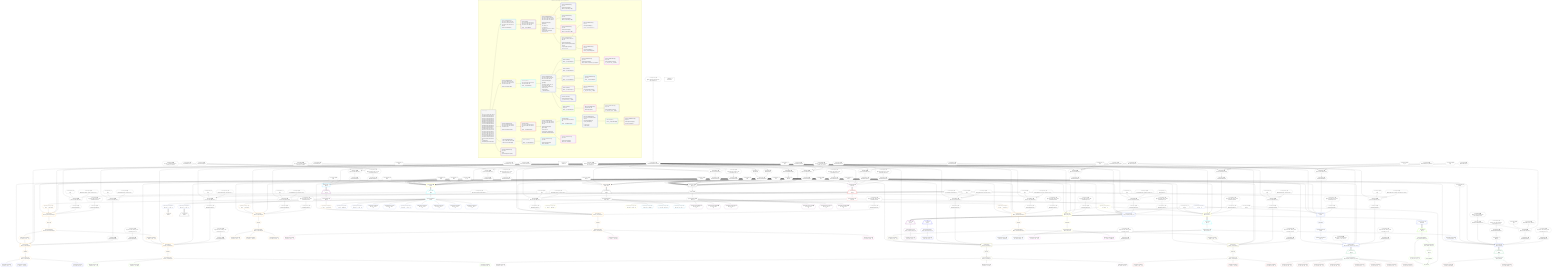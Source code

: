 %%{init: {'themeVariables': { 'fontSize': '12px'}}}%%
graph TD
    classDef path fill:#eee,stroke:#000,color:#000
    classDef plan fill:#fff,stroke-width:1px,color:#000
    classDef itemplan fill:#fff,stroke-width:2px,color:#000
    classDef unbatchedplan fill:#dff,stroke-width:1px,color:#000
    classDef sideeffectplan fill:#fcc,stroke-width:2px,color:#000
    classDef bucket fill:#f6f6f6,color:#000,stroke-width:2px,text-align:left


    %% plan dependencies
    PgSelect251[["PgSelect[251∈0] ➊<br />ᐸpersonᐳ"]]:::plan
    Object12{{"Object[12∈0] ➊<br />ᐸ{pgSettings,withPgClient}ᐳ"}}:::plan
    Constant580{{"Constant[580∈0] ➊<br />ᐸ1ᐳ"}}:::plan
    Constant581{{"Constant[581∈0] ➊<br />ᐸ7ᐳ"}}:::plan
    Constant579{{"Constant[579∈0] ➊<br />ᐸ8ᐳ"}}:::plan
    Constant113{{"Constant[113∈0] ➊<br />ᐸnullᐳ"}}:::plan
    Lambda283{{"Lambda[283∈0] ➊<br />ᐸcalculateShouldReverseOrderᐳ"}}:::plan
    Access287{{"Access[287∈0] ➊<br />ᐸ286.0ᐳ"}}:::plan
    Lambda562{{"Lambda[562∈0] ➊<br />ᐸcalculateOrderBySQLᐳ"}}:::plan
    Lambda567{{"Lambda[567∈0] ➊<br />ᐸcalculateOrderBySQLᐳ"}}:::plan
    Object12 & Constant580 & Constant580 & Constant581 & Constant580 & Constant579 & Constant581 & Constant580 & Constant581 & Constant580 & Constant581 & Constant580 & Constant113 & Constant581 & Constant580 & Constant581 & Lambda283 & Access287 & Lambda562 & Lambda567 --> PgSelect251
    Object291{{"Object[291∈0] ➊<br />ᐸ{reverse,orders,alias,codec}ᐳ"}}:::plan
    Constant288{{"Constant[288∈0] ➊<br />ᐸ[]ᐳ"}}:::plan
    Constant289{{"Constant[289∈0] ➊<br />ᐸsql.identifier(”frmcdc_compound_type”)ᐳ"}}:::plan
    Constant290{{"Constant[290∈0] ➊<br />ᐸRecordCodec(compoundType)ᐳ"}}:::plan
    Lambda283 & Constant288 & Constant289 & Constant290 --> Object291
    Object306{{"Object[306∈0] ➊<br />ᐸ{reverse,orders,alias,codec}ᐳ"}}:::plan
    Constant303{{"Constant[303∈0] ➊<br />ᐸ[]ᐳ"}}:::plan
    Constant304{{"Constant[304∈0] ➊<br />ᐸsql.identifier(”frmcdc_compound_type”)ᐳ"}}:::plan
    Lambda283 & Constant303 & Constant304 & Constant290 --> Object306
    Object321{{"Object[321∈0] ➊<br />ᐸ{reverse,orders,alias,codec}ᐳ"}}:::plan
    Constant318{{"Constant[318∈0] ➊<br />ᐸ[]ᐳ"}}:::plan
    Constant319{{"Constant[319∈0] ➊<br />ᐸsql.identifier(”frmcdc_compound_type”)ᐳ"}}:::plan
    Lambda283 & Constant318 & Constant319 & Constant290 --> Object321
    Object336{{"Object[336∈0] ➊<br />ᐸ{reverse,orders,alias,codec}ᐳ"}}:::plan
    Constant333{{"Constant[333∈0] ➊<br />ᐸ[]ᐳ"}}:::plan
    Constant334{{"Constant[334∈0] ➊<br />ᐸsql.identifier(”frmcdc_nested_compound_type”)ᐳ"}}:::plan
    Constant335{{"Constant[335∈0] ➊<br />ᐸRecordCodec(nestedCompoundType)ᐳ"}}:::plan
    Lambda283 & Constant333 & Constant334 & Constant335 --> Object336
    Object351{{"Object[351∈0] ➊<br />ᐸ{reverse,orders,alias,codec}ᐳ"}}:::plan
    Constant348{{"Constant[348∈0] ➊<br />ᐸ[]ᐳ"}}:::plan
    Constant349{{"Constant[349∈0] ➊<br />ᐸsql.identifier(”frmcdc_compound_type”)ᐳ"}}:::plan
    Lambda283 & Constant348 & Constant349 & Constant290 --> Object351
    Object366{{"Object[366∈0] ➊<br />ᐸ{reverse,orders,alias,codec}ᐳ"}}:::plan
    Constant363{{"Constant[363∈0] ➊<br />ᐸ[]ᐳ"}}:::plan
    Constant364{{"Constant[364∈0] ➊<br />ᐸsql.identifier(”frmcdc_compound_type”)ᐳ"}}:::plan
    Lambda283 & Constant363 & Constant364 & Constant290 --> Object366
    Object381{{"Object[381∈0] ➊<br />ᐸ{reverse,orders,alias,codec}ᐳ"}}:::plan
    Constant378{{"Constant[378∈0] ➊<br />ᐸ[]ᐳ"}}:::plan
    Constant379{{"Constant[379∈0] ➊<br />ᐸsql.identifier(”frmcdc_compound_type”)ᐳ"}}:::plan
    Lambda283 & Constant378 & Constant379 & Constant290 --> Object381
    Object396{{"Object[396∈0] ➊<br />ᐸ{reverse,orders,alias,codec}ᐳ"}}:::plan
    Constant393{{"Constant[393∈0] ➊<br />ᐸ[]ᐳ"}}:::plan
    Constant394{{"Constant[394∈0] ➊<br />ᐸsql.identifier(”frmcdc_nested_compound_type”)ᐳ"}}:::plan
    Lambda283 & Constant393 & Constant394 & Constant335 --> Object396
    Object411{{"Object[411∈0] ➊<br />ᐸ{reverse,orders,alias,codec}ᐳ"}}:::plan
    Constant408{{"Constant[408∈0] ➊<br />ᐸ[ { codec: Codec(int4), fragment: { n: [Array], f: 0, c: 266ᐳ"}}:::plan
    Constant409{{"Constant[409∈0] ➊<br />ᐸsql.identifier(”types”)ᐳ"}}:::plan
    Constant410{{"Constant[410∈0] ➊<br />ᐸRecordCodec(types)ᐳ"}}:::plan
    Lambda283 & Constant408 & Constant409 & Constant410 --> Object411
    Object426{{"Object[426∈0] ➊<br />ᐸ{reverse,orders,alias,codec}ᐳ"}}:::plan
    Constant423{{"Constant[423∈0] ➊<br />ᐸ[]ᐳ"}}:::plan
    Constant424{{"Constant[424∈0] ➊<br />ᐸsql.identifier(”post_computed_compound_type_array”)ᐳ"}}:::plan
    Lambda283 & Constant423 & Constant424 & Constant290 --> Object426
    Object441{{"Object[441∈0] ➊<br />ᐸ{reverse,orders,alias,codec}ᐳ"}}:::plan
    Constant438{{"Constant[438∈0] ➊<br />ᐸ[]ᐳ"}}:::plan
    Constant439{{"Constant[439∈0] ➊<br />ᐸsql.identifier(”post”)ᐳ"}}:::plan
    Constant440{{"Constant[440∈0] ➊<br />ᐸRecordCodec(post)ᐳ"}}:::plan
    Lambda283 & Constant438 & Constant439 & Constant440 --> Object441
    Object456{{"Object[456∈0] ➊<br />ᐸ{reverse,orders,alias,codec}ᐳ"}}:::plan
    Constant453{{"Constant[453∈0] ➊<br />ᐸ[]ᐳ"}}:::plan
    Constant454{{"Constant[454∈0] ➊<br />ᐸsql.identifier(”post_computed_interval_set”)ᐳ"}}:::plan
    Constant455{{"Constant[455∈0] ➊<br />ᐸCodec(interval)ᐳ"}}:::plan
    Lambda283 & Constant453 & Constant454 & Constant455 --> Object456
    Object471{{"Object[471∈0] ➊<br />ᐸ{reverse,orders,alias,codec}ᐳ"}}:::plan
    Constant468{{"Constant[468∈0] ➊<br />ᐸ[ { codec: Codec(int4), fragment: { n: [Array], f: 0, c: 266ᐳ"}}:::plan
    Constant469{{"Constant[469∈0] ➊<br />ᐸsql.identifier(”post”)ᐳ"}}:::plan
    Lambda283 & Constant468 & Constant469 & Constant440 --> Object471
    Object486{{"Object[486∈0] ➊<br />ᐸ{reverse,orders,alias,codec}ᐳ"}}:::plan
    Lambda479{{"Lambda[479∈0] ➊<br />ᐸcalculateShouldReverseOrderᐳ"}}:::plan
    Constant483{{"Constant[483∈0] ➊<br />ᐸ[]ᐳ"}}:::plan
    Constant484{{"Constant[484∈0] ➊<br />ᐸsql.identifier(”person_friends”)ᐳ"}}:::plan
    Constant485{{"Constant[485∈0] ➊<br />ᐸRecordCodec(person)ᐳ"}}:::plan
    Lambda479 & Constant483 & Constant484 & Constant485 --> Object486
    Object501{{"Object[501∈0] ➊<br />ᐸ{reverse,orders,alias,codec}ᐳ"}}:::plan
    Constant498{{"Constant[498∈0] ➊<br />ᐸ[]ᐳ"}}:::plan
    Constant499{{"Constant[499∈0] ➊<br />ᐸsql.identifier(”person_friends”)ᐳ"}}:::plan
    Lambda283 & Constant498 & Constant499 & Constant485 --> Object501
    Object516{{"Object[516∈0] ➊<br />ᐸ{reverse,orders,alias,codec}ᐳ"}}:::plan
    Constant513{{"Constant[513∈0] ➊<br />ᐸ[]ᐳ"}}:::plan
    Constant514{{"Constant[514∈0] ➊<br />ᐸsql.identifier(”person_first_post”)ᐳ"}}:::plan
    Lambda283 & Constant513 & Constant514 & Constant440 --> Object516
    Object531{{"Object[531∈0] ➊<br />ᐸ{reverse,orders,alias,codec}ᐳ"}}:::plan
    Constant528{{"Constant[528∈0] ➊<br />ᐸ[ { codec: Codec(int4), fragment: { n: [Array], f: 0, c: 266ᐳ"}}:::plan
    Constant529{{"Constant[529∈0] ➊<br />ᐸsql.identifier(”person”)ᐳ"}}:::plan
    Lambda283 & Constant528 & Constant529 & Constant485 --> Object531
    Object546{{"Object[546∈0] ➊<br />ᐸ{reverse,orders,alias,codec}ᐳ"}}:::plan
    Constant543{{"Constant[543∈0] ➊<br />ᐸ[]ᐳ"}}:::plan
    Constant544{{"Constant[544∈0] ➊<br />ᐸsql.identifier(”edge_case”)ᐳ"}}:::plan
    Constant545{{"Constant[545∈0] ➊<br />ᐸRecordCodec(edgeCase)ᐳ"}}:::plan
    Lambda283 & Constant543 & Constant544 & Constant545 --> Object546
    Object561{{"Object[561∈0] ➊<br />ᐸ{reverse,orders,alias,codec}ᐳ"}}:::plan
    Constant558{{"Constant[558∈0] ➊<br />ᐸ[]ᐳ"}}:::plan
    Constant559{{"Constant[559∈0] ➊<br />ᐸsql.identifier(”person”)ᐳ"}}:::plan
    Lambda283 & Constant558 & Constant559 & Constant485 --> Object561
    Access10{{"Access[10∈0] ➊<br />ᐸ2.pgSettingsᐳ"}}:::plan
    Access11{{"Access[11∈0] ➊<br />ᐸ2.withPgClientᐳ"}}:::plan
    Access10 & Access11 --> Object12
    __Value2["__Value[2∈0] ➊<br />ᐸcontextᐳ"]:::plan
    __Value2 --> Access10
    __Value2 --> Access11
    Connection224{{"Connection[224∈0] ➊<br />ᐸ220ᐳ"}}:::plan
    Constant580 --> Connection224
    First253{{"First[253∈0] ➊"}}:::plan
    PgSelect251 --> First253
    PgSelectSingle254{{"PgSelectSingle[254∈0] ➊<br />ᐸpersonᐳ"}}:::plan
    First253 --> PgSelectSingle254
    Constant571{{"Constant[571∈0] ➊<br />ᐸ§{ first: null, last: null, cursorLower: null, cursorUpper: ᐳ"}}:::plan
    Constant571 --> Lambda283
    Lambda286{{"Lambda[286∈0] ➊<br />ᐸcalculateLimitAndOffsetSQLᐳ"}}:::plan
    Constant572{{"Constant[572∈0] ➊<br />ᐸ§{ first: null, last: null, cursorLower: null, cursorUpper: ᐳ"}}:::plan
    Constant572 --> Lambda286
    Lambda286 --> Access287
    Lambda292{{"Lambda[292∈0] ➊<br />ᐸcalculateOrderBySQLᐳ"}}:::plan
    Object291 --> Lambda292
    Lambda297{{"Lambda[297∈0] ➊<br />ᐸcalculateOrderBySQLᐳ"}}:::plan
    Constant582{{"Constant[582∈0] ➊<br />ᐸ§{ reverse: false, orders: [], alias: sql.identifier(”frmcdcᐳ"}}:::plan
    Constant582 --> Lambda297
    Lambda307{{"Lambda[307∈0] ➊<br />ᐸcalculateOrderBySQLᐳ"}}:::plan
    Object306 --> Lambda307
    Lambda312{{"Lambda[312∈0] ➊<br />ᐸcalculateOrderBySQLᐳ"}}:::plan
    Constant583{{"Constant[583∈0] ➊<br />ᐸ§{ reverse: false, orders: [], alias: sql.identifier(”frmcdcᐳ"}}:::plan
    Constant583 --> Lambda312
    Lambda322{{"Lambda[322∈0] ➊<br />ᐸcalculateOrderBySQLᐳ"}}:::plan
    Object321 --> Lambda322
    Lambda327{{"Lambda[327∈0] ➊<br />ᐸcalculateOrderBySQLᐳ"}}:::plan
    Constant584{{"Constant[584∈0] ➊<br />ᐸ§{ reverse: false, orders: [], alias: sql.identifier(”frmcdcᐳ"}}:::plan
    Constant584 --> Lambda327
    Lambda337{{"Lambda[337∈0] ➊<br />ᐸcalculateOrderBySQLᐳ"}}:::plan
    Object336 --> Lambda337
    Lambda342{{"Lambda[342∈0] ➊<br />ᐸcalculateOrderBySQLᐳ"}}:::plan
    Constant585{{"Constant[585∈0] ➊<br />ᐸ§{ reverse: false, orders: [], alias: sql.identifier(”frmcdcᐳ"}}:::plan
    Constant585 --> Lambda342
    Lambda352{{"Lambda[352∈0] ➊<br />ᐸcalculateOrderBySQLᐳ"}}:::plan
    Object351 --> Lambda352
    Lambda357{{"Lambda[357∈0] ➊<br />ᐸcalculateOrderBySQLᐳ"}}:::plan
    Constant586{{"Constant[586∈0] ➊<br />ᐸ§{ reverse: false, orders: [], alias: sql.identifier(”frmcdcᐳ"}}:::plan
    Constant586 --> Lambda357
    Lambda367{{"Lambda[367∈0] ➊<br />ᐸcalculateOrderBySQLᐳ"}}:::plan
    Object366 --> Lambda367
    Lambda372{{"Lambda[372∈0] ➊<br />ᐸcalculateOrderBySQLᐳ"}}:::plan
    Constant587{{"Constant[587∈0] ➊<br />ᐸ§{ reverse: false, orders: [], alias: sql.identifier(”frmcdcᐳ"}}:::plan
    Constant587 --> Lambda372
    Lambda382{{"Lambda[382∈0] ➊<br />ᐸcalculateOrderBySQLᐳ"}}:::plan
    Object381 --> Lambda382
    Lambda387{{"Lambda[387∈0] ➊<br />ᐸcalculateOrderBySQLᐳ"}}:::plan
    Constant588{{"Constant[588∈0] ➊<br />ᐸ§{ reverse: false, orders: [], alias: sql.identifier(”frmcdcᐳ"}}:::plan
    Constant588 --> Lambda387
    Lambda397{{"Lambda[397∈0] ➊<br />ᐸcalculateOrderBySQLᐳ"}}:::plan
    Object396 --> Lambda397
    Lambda402{{"Lambda[402∈0] ➊<br />ᐸcalculateOrderBySQLᐳ"}}:::plan
    Constant589{{"Constant[589∈0] ➊<br />ᐸ§{ reverse: false, orders: [], alias: sql.identifier(”frmcdcᐳ"}}:::plan
    Constant589 --> Lambda402
    Lambda412{{"Lambda[412∈0] ➊<br />ᐸcalculateOrderBySQLᐳ"}}:::plan
    Object411 --> Lambda412
    Lambda417{{"Lambda[417∈0] ➊<br />ᐸcalculateOrderBySQLᐳ"}}:::plan
    Constant590{{"Constant[590∈0] ➊<br />ᐸ§{ reverse: false, orders: [ { codec: Codec(int4), fragment:ᐳ"}}:::plan
    Constant590 --> Lambda417
    Lambda427{{"Lambda[427∈0] ➊<br />ᐸcalculateOrderBySQLᐳ"}}:::plan
    Object426 --> Lambda427
    Lambda432{{"Lambda[432∈0] ➊<br />ᐸcalculateOrderBySQLᐳ"}}:::plan
    Constant591{{"Constant[591∈0] ➊<br />ᐸ§{ reverse: false, orders: [], alias: sql.identifier(”post_cᐳ"}}:::plan
    Constant591 --> Lambda432
    Lambda442{{"Lambda[442∈0] ➊<br />ᐸcalculateOrderBySQLᐳ"}}:::plan
    Object441 --> Lambda442
    Lambda447{{"Lambda[447∈0] ➊<br />ᐸcalculateOrderBySQLᐳ"}}:::plan
    Constant592{{"Constant[592∈0] ➊<br />ᐸ§{ reverse: false, orders: [], alias: sql.identifier(”post”)ᐳ"}}:::plan
    Constant592 --> Lambda447
    Lambda457{{"Lambda[457∈0] ➊<br />ᐸcalculateOrderBySQLᐳ"}}:::plan
    Object456 --> Lambda457
    Lambda462{{"Lambda[462∈0] ➊<br />ᐸcalculateOrderBySQLᐳ"}}:::plan
    Constant593{{"Constant[593∈0] ➊<br />ᐸ§{ reverse: false, orders: [], alias: sql.identifier(”post_cᐳ"}}:::plan
    Constant593 --> Lambda462
    Lambda472{{"Lambda[472∈0] ➊<br />ᐸcalculateOrderBySQLᐳ"}}:::plan
    Object471 --> Lambda472
    Lambda477{{"Lambda[477∈0] ➊<br />ᐸcalculateOrderBySQLᐳ"}}:::plan
    Constant594{{"Constant[594∈0] ➊<br />ᐸ§{ reverse: false, orders: [ { codec: Codec(int4), fragment:ᐳ"}}:::plan
    Constant594 --> Lambda477
    Constant602{{"Constant[602∈0] ➊<br />ᐸ§{ first: 1, last: null, cursorLower: null, cursorUpper: nulᐳ"}}:::plan
    Constant602 --> Lambda479
    Lambda481{{"Lambda[481∈0] ➊<br />ᐸcalculateLimitAndOffsetSQLᐳ"}}:::plan
    Constant603{{"Constant[603∈0] ➊<br />ᐸ§{ first: 1, last: null, cursorLower: null, cursorUpper: nulᐳ"}}:::plan
    Constant603 --> Lambda481
    Access482{{"Access[482∈0] ➊<br />ᐸ481.0ᐳ"}}:::plan
    Lambda481 --> Access482
    Lambda487{{"Lambda[487∈0] ➊<br />ᐸcalculateOrderBySQLᐳ"}}:::plan
    Object486 --> Lambda487
    Lambda492{{"Lambda[492∈0] ➊<br />ᐸcalculateOrderBySQLᐳ"}}:::plan
    Constant595{{"Constant[595∈0] ➊<br />ᐸ§{ reverse: false, orders: [], alias: sql.identifier(”personᐳ"}}:::plan
    Constant595 --> Lambda492
    Lambda502{{"Lambda[502∈0] ➊<br />ᐸcalculateOrderBySQLᐳ"}}:::plan
    Object501 --> Lambda502
    Lambda507{{"Lambda[507∈0] ➊<br />ᐸcalculateOrderBySQLᐳ"}}:::plan
    Constant596{{"Constant[596∈0] ➊<br />ᐸ§{ reverse: false, orders: [], alias: sql.identifier(”personᐳ"}}:::plan
    Constant596 --> Lambda507
    Lambda517{{"Lambda[517∈0] ➊<br />ᐸcalculateOrderBySQLᐳ"}}:::plan
    Object516 --> Lambda517
    Lambda522{{"Lambda[522∈0] ➊<br />ᐸcalculateOrderBySQLᐳ"}}:::plan
    Constant597{{"Constant[597∈0] ➊<br />ᐸ§{ reverse: false, orders: [], alias: sql.identifier(”personᐳ"}}:::plan
    Constant597 --> Lambda522
    Lambda532{{"Lambda[532∈0] ➊<br />ᐸcalculateOrderBySQLᐳ"}}:::plan
    Object531 --> Lambda532
    Lambda537{{"Lambda[537∈0] ➊<br />ᐸcalculateOrderBySQLᐳ"}}:::plan
    Constant598{{"Constant[598∈0] ➊<br />ᐸ§{ reverse: false, orders: [ { codec: Codec(int4), fragment:ᐳ"}}:::plan
    Constant598 --> Lambda537
    Lambda547{{"Lambda[547∈0] ➊<br />ᐸcalculateOrderBySQLᐳ"}}:::plan
    Object546 --> Lambda547
    Lambda552{{"Lambda[552∈0] ➊<br />ᐸcalculateOrderBySQLᐳ"}}:::plan
    Constant599{{"Constant[599∈0] ➊<br />ᐸ§{ reverse: false, orders: [], alias: sql.identifier(”edge_cᐳ"}}:::plan
    Constant599 --> Lambda552
    Object561 --> Lambda562
    Constant600{{"Constant[600∈0] ➊<br />ᐸ§{ reverse: false, orders: [], alias: sql.identifier(”personᐳ"}}:::plan
    Constant600 --> Lambda567
    __Value4["__Value[4∈0] ➊<br />ᐸrootValueᐳ"]:::plan
    Connection13{{"Connection[13∈0] ➊<br />ᐸ9ᐳ"}}:::plan
    Connection89{{"Connection[89∈0] ➊<br />ᐸ87ᐳ"}}:::plan
    Connection169{{"Connection[169∈0] ➊<br />ᐸ167ᐳ"}}:::plan
    Connection199{{"Connection[199∈0] ➊<br />ᐸ197ᐳ"}}:::plan
    Connection211{{"Connection[211∈0] ➊<br />ᐸ207ᐳ"}}:::plan
    Connection242{{"Connection[242∈0] ➊<br />ᐸ240ᐳ"}}:::plan
    Constant568{{"Constant[568∈0] ➊<br />ᐸ15ᐳ"}}:::plan
    Constant569{{"Constant[569∈0] ➊<br />ᐸ20ᐳ"}}:::plan
    Constant570{{"Constant[570∈0] ➊<br />ᐸ'[...]'ᐳ"}}:::plan
    Constant604{{"Constant[604∈0] ➊<br />ᐸ§{ a: 419, b: 'easy cheesy baked potatoes', c: 'red', e: 'BAᐳ"}}:::plan
    PgSelect14[["PgSelect[14∈1] ➊<br />ᐸtypesᐳ"]]:::plan
    Object12 & Connection13 & Lambda283 & Access287 & Lambda412 & Lambda417 --> PgSelect14
    __Item15[/"__Item[15∈2]<br />ᐸ14ᐳ"\]:::itemplan
    PgSelect14 ==> __Item15
    PgSelectSingle16{{"PgSelectSingle[16∈2]<br />ᐸtypesᐳ"}}:::plan
    __Item15 --> PgSelectSingle16
    PgSelect18[["PgSelect[18∈3]<br />ᐸfrmcdc_compoundTypeᐳ"]]:::plan
    PgClassExpression17{{"PgClassExpression[17∈3]<br />ᐸ__types__....ound_type”ᐳ"}}:::plan
    Object12 & PgClassExpression17 & Lambda283 & Access287 & Lambda292 & Lambda297 --> PgSelect18
    PgSelect29[["PgSelect[29∈3]<br />ᐸfrmcdc_nestedCompoundTypeᐳ"]]:::plan
    PgClassExpression28{{"PgClassExpression[28∈3]<br />ᐸ__types__....ound_type”ᐳ"}}:::plan
    Object12 & PgClassExpression28 & Lambda283 & Access287 & Lambda337 & Lambda342 --> PgSelect29
    PgSelect34[["PgSelect[34∈3]<br />ᐸfrmcdc_compoundTypeᐳ"]]:::plan
    PgClassExpression33{{"PgClassExpression[33∈3]<br />ᐸ__frmcdc_n...type__.”a”ᐳ"}}:::plan
    Object12 & PgClassExpression33 & Lambda283 & Access287 & Lambda307 & Lambda312 --> PgSelect34
    PgSelect43[["PgSelect[43∈3]<br />ᐸfrmcdc_compoundTypeᐳ"]]:::plan
    PgClassExpression42{{"PgClassExpression[42∈3]<br />ᐸ__frmcdc_n...type__.”b”ᐳ"}}:::plan
    Object12 & PgClassExpression42 & Lambda283 & Access287 & Lambda322 & Lambda327 --> PgSelect43
    PgSelect52[["PgSelect[52∈3]<br />ᐸfrmcdc_compoundTypeᐳ"]]:::plan
    PgClassExpression51{{"PgClassExpression[51∈3]<br />ᐸ__types__....ound_type”ᐳ"}}:::plan
    Object12 & PgClassExpression51 & Lambda283 & Access287 & Lambda352 & Lambda357 --> PgSelect52
    PgSelect61[["PgSelect[61∈3]<br />ᐸfrmcdc_nestedCompoundTypeᐳ"]]:::plan
    PgClassExpression60{{"PgClassExpression[60∈3]<br />ᐸ__types__....ound_type”ᐳ"}}:::plan
    Object12 & PgClassExpression60 & Lambda283 & Access287 & Lambda397 & Lambda402 --> PgSelect61
    PgSelectSingle16 --> PgClassExpression17
    First22{{"First[22∈3]"}}:::plan
    PgSelect18 --> First22
    PgSelectSingle23{{"PgSelectSingle[23∈3]<br />ᐸfrmcdc_compoundTypeᐳ"}}:::plan
    First22 --> PgSelectSingle23
    PgClassExpression24{{"PgClassExpression[24∈3]<br />ᐸ__frmcdc_c...type__.”a”ᐳ"}}:::plan
    PgSelectSingle23 --> PgClassExpression24
    PgClassExpression25{{"PgClassExpression[25∈3]<br />ᐸ__frmcdc_c....”foo_bar”ᐳ"}}:::plan
    PgSelectSingle23 --> PgClassExpression25
    PgClassExpression27{{"PgClassExpression[27∈3]<br />ᐸ”c”.”compo...nd_type__)ᐳ"}}:::plan
    PgSelectSingle23 --> PgClassExpression27
    PgSelectSingle16 --> PgClassExpression28
    First31{{"First[31∈3]"}}:::plan
    PgSelect29 --> First31
    PgSelectSingle32{{"PgSelectSingle[32∈3]<br />ᐸfrmcdc_nestedCompoundTypeᐳ"}}:::plan
    First31 --> PgSelectSingle32
    PgSelectSingle32 --> PgClassExpression33
    First36{{"First[36∈3]"}}:::plan
    PgSelect34 --> First36
    PgSelectSingle37{{"PgSelectSingle[37∈3]<br />ᐸfrmcdc_compoundTypeᐳ"}}:::plan
    First36 --> PgSelectSingle37
    PgSelectSingle32 --> PgClassExpression42
    First45{{"First[45∈3]"}}:::plan
    PgSelect43 --> First45
    PgSelectSingle46{{"PgSelectSingle[46∈3]<br />ᐸfrmcdc_compoundTypeᐳ"}}:::plan
    First45 --> PgSelectSingle46
    PgSelectSingle16 --> PgClassExpression51
    First54{{"First[54∈3]"}}:::plan
    PgSelect52 --> First54
    PgSelectSingle55{{"PgSelectSingle[55∈3]<br />ᐸfrmcdc_compoundTypeᐳ"}}:::plan
    First54 --> PgSelectSingle55
    PgSelectSingle16 --> PgClassExpression60
    First63{{"First[63∈3]"}}:::plan
    PgSelect61 --> First63
    PgSelectSingle64{{"PgSelectSingle[64∈3]<br />ᐸfrmcdc_nestedCompoundTypeᐳ"}}:::plan
    First63 --> PgSelectSingle64
    PgClassExpression38{{"PgClassExpression[38∈4]<br />ᐸ__frmcdc_c...type__.”a”ᐳ"}}:::plan
    PgSelectSingle37 --> PgClassExpression38
    PgClassExpression39{{"PgClassExpression[39∈4]<br />ᐸ__frmcdc_c....”foo_bar”ᐳ"}}:::plan
    PgSelectSingle37 --> PgClassExpression39
    PgClassExpression41{{"PgClassExpression[41∈4]<br />ᐸ”c”.”compo...nd_type__)ᐳ"}}:::plan
    PgSelectSingle37 --> PgClassExpression41
    PgClassExpression47{{"PgClassExpression[47∈5]<br />ᐸ__frmcdc_c...type__.”a”ᐳ"}}:::plan
    PgSelectSingle46 --> PgClassExpression47
    PgClassExpression48{{"PgClassExpression[48∈5]<br />ᐸ__frmcdc_c....”foo_bar”ᐳ"}}:::plan
    PgSelectSingle46 --> PgClassExpression48
    PgClassExpression50{{"PgClassExpression[50∈5]<br />ᐸ”c”.”compo...nd_type__)ᐳ"}}:::plan
    PgSelectSingle46 --> PgClassExpression50
    PgClassExpression56{{"PgClassExpression[56∈6]<br />ᐸ__frmcdc_c...type__.”a”ᐳ"}}:::plan
    PgSelectSingle55 --> PgClassExpression56
    PgClassExpression57{{"PgClassExpression[57∈6]<br />ᐸ__frmcdc_c....”foo_bar”ᐳ"}}:::plan
    PgSelectSingle55 --> PgClassExpression57
    PgClassExpression59{{"PgClassExpression[59∈6]<br />ᐸ”c”.”compo...nd_type__)ᐳ"}}:::plan
    PgSelectSingle55 --> PgClassExpression59
    PgSelect66[["PgSelect[66∈7]<br />ᐸfrmcdc_compoundTypeᐳ"]]:::plan
    PgClassExpression65{{"PgClassExpression[65∈7]<br />ᐸ__frmcdc_n...type__.”a”ᐳ"}}:::plan
    Object12 & PgClassExpression65 & Lambda283 & Access287 & Lambda367 & Lambda372 --> PgSelect66
    PgSelect77[["PgSelect[77∈7]<br />ᐸfrmcdc_compoundTypeᐳ"]]:::plan
    PgClassExpression76{{"PgClassExpression[76∈7]<br />ᐸ__frmcdc_n...type__.”b”ᐳ"}}:::plan
    Object12 & PgClassExpression76 & Lambda283 & Access287 & Lambda382 & Lambda387 --> PgSelect77
    PgSelectSingle64 --> PgClassExpression65
    First70{{"First[70∈7]"}}:::plan
    PgSelect66 --> First70
    PgSelectSingle71{{"PgSelectSingle[71∈7]<br />ᐸfrmcdc_compoundTypeᐳ"}}:::plan
    First70 --> PgSelectSingle71
    PgSelectSingle64 --> PgClassExpression76
    First79{{"First[79∈7]"}}:::plan
    PgSelect77 --> First79
    PgSelectSingle80{{"PgSelectSingle[80∈7]<br />ᐸfrmcdc_compoundTypeᐳ"}}:::plan
    First79 --> PgSelectSingle80
    PgClassExpression72{{"PgClassExpression[72∈8]<br />ᐸ__frmcdc_c...type__.”a”ᐳ"}}:::plan
    PgSelectSingle71 --> PgClassExpression72
    PgClassExpression73{{"PgClassExpression[73∈8]<br />ᐸ__frmcdc_c....”foo_bar”ᐳ"}}:::plan
    PgSelectSingle71 --> PgClassExpression73
    PgClassExpression75{{"PgClassExpression[75∈8]<br />ᐸ”c”.”compo...nd_type__)ᐳ"}}:::plan
    PgSelectSingle71 --> PgClassExpression75
    PgClassExpression81{{"PgClassExpression[81∈9]<br />ᐸ__frmcdc_c...type__.”a”ᐳ"}}:::plan
    PgSelectSingle80 --> PgClassExpression81
    PgClassExpression82{{"PgClassExpression[82∈9]<br />ᐸ__frmcdc_c....”foo_bar”ᐳ"}}:::plan
    PgSelectSingle80 --> PgClassExpression82
    PgClassExpression84{{"PgClassExpression[84∈9]<br />ᐸ”c”.”compo...nd_type__)ᐳ"}}:::plan
    PgSelectSingle80 --> PgClassExpression84
    PgSelect90[["PgSelect[90∈10] ➊<br />ᐸpostᐳ"]]:::plan
    Object12 & Connection89 & Constant568 & Constant569 & Constant570 & Constant568 & Constant569 & Constant570 & Constant568 & Constant113 & Constant569 & Constant570 & Lambda283 & Access287 & Lambda472 & Lambda477 --> PgSelect90
    __Item91[/"__Item[91∈11]<br />ᐸ90ᐳ"\]:::itemplan
    PgSelect90 ==> __Item91
    PgSelectSingle92{{"PgSelectSingle[92∈11]<br />ᐸpostᐳ"}}:::plan
    __Item91 --> PgSelectSingle92
    PgSelect139[["PgSelect[139∈12]<br />ᐸpost_computed_compound_type_arrayᐳ"]]:::plan
    PgClassExpression138{{"PgClassExpression[138∈12]<br />ᐸ__post__ᐳ"}}:::plan
    Object12 & PgClassExpression138 & Constant604 & Lambda283 & Access287 & Lambda427 & Lambda432 --> PgSelect139
    PgSelect170[["PgSelect[170∈12]<br />ᐸpost_computed_interval_setᐳ"]]:::plan
    PgClassExpression94{{"PgClassExpression[94∈12]<br />ᐸ__post__ᐳ"}}:::plan
    Object12 & PgClassExpression94 & Connection169 & Lambda283 & Access287 & Lambda457 & Lambda462 --> PgSelect170
    PgSelect132[["PgSelect[132∈12]<br />ᐸpostᐳ"]]:::plan
    Object12 & PgClassExpression94 & Lambda283 & Access287 & Lambda442 & Lambda447 --> PgSelect132
    PgClassExpression93{{"PgClassExpression[93∈12]<br />ᐸ__post__.”headline”ᐳ"}}:::plan
    PgSelectSingle92 --> PgClassExpression93
    PgSelectSingle92 --> PgClassExpression94
    PgClassExpression95{{"PgClassExpression[95∈12]<br />ᐸ”a”.”post_...(__post__)ᐳ"}}:::plan
    PgSelectSingle92 --> PgClassExpression95
    PgClassExpression98{{"PgClassExpression[98∈12]<br />ᐸ”a”.”post_...lder! */<br />)ᐳ"}}:::plan
    PgSelectSingle92 --> PgClassExpression98
    PgClassExpression102{{"PgClassExpression[102∈12]<br />ᐸ”a”.”post_...lder! */<br />)ᐳ"}}:::plan
    PgSelectSingle92 --> PgClassExpression102
    PgClassExpression104{{"PgClassExpression[104∈12]<br />ᐸ”a”.”post_...(__post__)ᐳ"}}:::plan
    PgSelectSingle92 --> PgClassExpression104
    PgClassExpression107{{"PgClassExpression[107∈12]<br />ᐸ”a”.”post_...lder! */<br />)ᐳ"}}:::plan
    PgSelectSingle92 --> PgClassExpression107
    PgClassExpression111{{"PgClassExpression[111∈12]<br />ᐸ”a”.”post_...lder! */<br />)ᐳ"}}:::plan
    PgSelectSingle92 --> PgClassExpression111
    PgClassExpression115{{"PgClassExpression[115∈12]<br />ᐸ”a”.”post_...lder! */<br />)ᐳ"}}:::plan
    PgSelectSingle92 --> PgClassExpression115
    PgClassExpression119{{"PgClassExpression[119∈12]<br />ᐸ”a”.”post_...lder! */<br />)ᐳ"}}:::plan
    PgSelectSingle92 --> PgClassExpression119
    First136{{"First[136∈12]"}}:::plan
    PgSelect132 --> First136
    PgSelectSingle137{{"PgSelectSingle[137∈12]<br />ᐸpostᐳ"}}:::plan
    First136 --> PgSelectSingle137
    PgSelectSingle137 --> PgClassExpression138
    PgClassExpression155{{"PgClassExpression[155∈12]<br />ᐸ”a”.”post_...(__post__)ᐳ"}}:::plan
    PgSelectSingle92 --> PgClassExpression155
    PgClassExpression158{{"PgClassExpression[158∈12]<br />ᐸ”a”.”post_...(__post__)ᐳ"}}:::plan
    PgSelectSingle92 --> PgClassExpression158
    __ListTransform181[["__ListTransform[181∈12]<br />ᐸeach:180ᐳ"]]:::plan
    PgSelect170 --> __ListTransform181
    __Item141[/"__Item[141∈13]<br />ᐸ139ᐳ"\]:::itemplan
    PgSelect139 ==> __Item141
    PgSelectSingle142{{"PgSelectSingle[142∈13]<br />ᐸpost_computed_compound_type_arrayᐳ"}}:::plan
    __Item141 --> PgSelectSingle142
    PgClassExpression143{{"PgClassExpression[143∈14]<br />ᐸ__post_com...rray__.”a”ᐳ"}}:::plan
    PgSelectSingle142 --> PgClassExpression143
    PgClassExpression144{{"PgClassExpression[144∈14]<br />ᐸ__post_com...rray__.”b”ᐳ"}}:::plan
    PgSelectSingle142 --> PgClassExpression144
    PgClassExpression145{{"PgClassExpression[145∈14]<br />ᐸ__post_com...rray__.”c”ᐳ"}}:::plan
    PgSelectSingle142 --> PgClassExpression145
    PgClassExpression146{{"PgClassExpression[146∈14]<br />ᐸ__post_com...rray__.”d”ᐳ"}}:::plan
    PgSelectSingle142 --> PgClassExpression146
    PgClassExpression147{{"PgClassExpression[147∈14]<br />ᐸ__post_com...rray__.”e”ᐳ"}}:::plan
    PgSelectSingle142 --> PgClassExpression147
    PgClassExpression148{{"PgClassExpression[148∈14]<br />ᐸ__post_com...rray__.”f”ᐳ"}}:::plan
    PgSelectSingle142 --> PgClassExpression148
    PgClassExpression149{{"PgClassExpression[149∈14]<br />ᐸ__post_com...rray__.”g”ᐳ"}}:::plan
    PgSelectSingle142 --> PgClassExpression149
    PgClassExpression153{{"PgClassExpression[153∈14]<br />ᐸ__post_com....”foo_bar”ᐳ"}}:::plan
    PgSelectSingle142 --> PgClassExpression153
    __Item156[/"__Item[156∈16]<br />ᐸ155ᐳ"\]:::itemplan
    PgClassExpression155 ==> __Item156
    __Item159[/"__Item[159∈17]<br />ᐸ158ᐳ"\]:::itemplan
    PgClassExpression158 ==> __Item159
    __Item171[/"__Item[171∈19]<br />ᐸ170ᐳ"\]:::itemplan
    PgSelect170 ==> __Item171
    PgSelectSingle172{{"PgSelectSingle[172∈19]<br />ᐸpost_computed_interval_setᐳ"}}:::plan
    __Item171 --> PgSelectSingle172
    PgClassExpression173{{"PgClassExpression[173∈19]<br />ᐸ__post_com...al_set__.vᐳ"}}:::plan
    PgSelectSingle172 --> PgClassExpression173
    __Item182[/"__Item[182∈21]<br />ᐸ170ᐳ"\]:::itemplan
    PgSelect170 -.-> __Item182
    PgSelectSingle183{{"PgSelectSingle[183∈21]<br />ᐸpost_computed_interval_setᐳ"}}:::plan
    __Item182 --> PgSelectSingle183
    PgClassExpression184{{"PgClassExpression[184∈21]<br />ᐸ__post_com...al_set__.vᐳ"}}:::plan
    PgSelectSingle183 --> PgClassExpression184
    Edge188{{"Edge[188∈22]"}}:::plan
    PgClassExpression187{{"PgClassExpression[187∈22]<br />ᐸ__post_com...al_set__.vᐳ"}}:::plan
    PgCursor189{{"PgCursor[189∈22]"}}:::plan
    PgClassExpression187 & PgCursor189 & Connection169 --> Edge188
    __Item185[/"__Item[185∈22]<br />ᐸ181ᐳ"\]:::itemplan
    __ListTransform181 ==> __Item185
    PgSelectSingle186{{"PgSelectSingle[186∈22]<br />ᐸpost_computed_interval_setᐳ"}}:::plan
    __Item185 --> PgSelectSingle186
    PgSelectSingle186 --> PgClassExpression187
    List191{{"List[191∈22]<br />ᐸ190ᐳ"}}:::plan
    List191 --> PgCursor189
    PgClassExpression190{{"PgClassExpression[190∈22]<br />ᐸrow_number...tion by 1)ᐳ"}}:::plan
    PgSelectSingle186 --> PgClassExpression190
    PgClassExpression190 --> List191
    PgSelect200[["PgSelect[200∈25] ➊<br />ᐸpersonᐳ"]]:::plan
    Object12 & Connection199 & Lambda283 & Access287 & Lambda532 & Lambda537 --> PgSelect200
    __Item201[/"__Item[201∈26]<br />ᐸ200ᐳ"\]:::itemplan
    PgSelect200 ==> __Item201
    PgSelectSingle202{{"PgSelectSingle[202∈26]<br />ᐸpersonᐳ"}}:::plan
    __Item201 --> PgSelectSingle202
    PgSelect212[["PgSelect[212∈27]<br />ᐸperson_friendsᐳ"]]:::plan
    PgClassExpression204{{"PgClassExpression[204∈27]<br />ᐸ__person__ᐳ"}}:::plan
    Object12 & PgClassExpression204 & Connection211 & Lambda283 & Access287 & Lambda502 & Lambda507 --> PgSelect212
    PgSelect232[["PgSelect[232∈27]<br />ᐸperson_first_postᐳ"]]:::plan
    Object12 & PgClassExpression204 & Lambda283 & Access287 & Lambda517 & Lambda522 --> PgSelect232
    PgClassExpression203{{"PgClassExpression[203∈27]<br />ᐸ__person__...full_name”ᐳ"}}:::plan
    PgSelectSingle202 --> PgClassExpression203
    PgSelectSingle202 --> PgClassExpression204
    PgClassExpression205{{"PgClassExpression[205∈27]<br />ᐸ”c”.”perso..._person__)ᐳ"}}:::plan
    PgSelectSingle202 --> PgClassExpression205
    First234{{"First[234∈27]"}}:::plan
    PgSelect232 --> First234
    PgSelectSingle235{{"PgSelectSingle[235∈27]<br />ᐸperson_first_postᐳ"}}:::plan
    First234 --> PgSelectSingle235
    __Item213[/"__Item[213∈28]<br />ᐸ212ᐳ"\]:::itemplan
    PgSelect212 ==> __Item213
    PgSelectSingle214{{"PgSelectSingle[214∈28]<br />ᐸperson_friendsᐳ"}}:::plan
    __Item213 --> PgSelectSingle214
    PgSelect225[["PgSelect[225∈29]<br />ᐸperson_friendsᐳ"]]:::plan
    PgClassExpression216{{"PgClassExpression[216∈29]<br />ᐸ__person_friends__ᐳ"}}:::plan
    Object12 & PgClassExpression216 & Connection224 & Constant580 & Lambda479 & Access482 & Lambda487 & Lambda492 --> PgSelect225
    PgClassExpression215{{"PgClassExpression[215∈29]<br />ᐸ__person_f...full_name”ᐳ"}}:::plan
    PgSelectSingle214 --> PgClassExpression215
    PgSelectSingle214 --> PgClassExpression216
    PgClassExpression217{{"PgClassExpression[217∈29]<br />ᐸ”c”.”perso...friends__)ᐳ"}}:::plan
    PgSelectSingle214 --> PgClassExpression217
    __Item226[/"__Item[226∈30]<br />ᐸ225ᐳ"\]:::itemplan
    PgSelect225 ==> __Item226
    PgSelectSingle227{{"PgSelectSingle[227∈30]<br />ᐸperson_friendsᐳ"}}:::plan
    __Item226 --> PgSelectSingle227
    PgClassExpression228{{"PgClassExpression[228∈31]<br />ᐸ__person_f...full_name”ᐳ"}}:::plan
    PgSelectSingle227 --> PgClassExpression228
    PgClassExpression230{{"PgClassExpression[230∈31]<br />ᐸ”c”.”perso...friends__)ᐳ"}}:::plan
    PgSelectSingle227 --> PgClassExpression230
    PgClassExpression236{{"PgClassExpression[236∈32]<br />ᐸ__person_f...ost__.”id”ᐳ"}}:::plan
    PgSelectSingle235 --> PgClassExpression236
    PgClassExpression237{{"PgClassExpression[237∈32]<br />ᐸ__person_f...”headline”ᐳ"}}:::plan
    PgSelectSingle235 --> PgClassExpression237
    PgSelect243[["PgSelect[243∈33] ➊<br />ᐸedge_caseᐳ"]]:::plan
    Object12 & Connection242 & Lambda283 & Access287 & Lambda547 & Lambda552 --> PgSelect243
    __Item244[/"__Item[244∈34]<br />ᐸ243ᐳ"\]:::itemplan
    PgSelect243 ==> __Item244
    PgSelectSingle245{{"PgSelectSingle[245∈34]<br />ᐸedge_caseᐳ"}}:::plan
    __Item244 --> PgSelectSingle245
    PgClassExpression246{{"PgClassExpression[246∈35]<br />ᐸ__edge_cas...s_default”ᐳ"}}:::plan
    PgSelectSingle245 --> PgClassExpression246
    PgClassExpression247{{"PgClassExpression[247∈35]<br />ᐸ__edge_cas...cast_easy”ᐳ"}}:::plan
    PgSelectSingle245 --> PgClassExpression247
    PgClassExpression249{{"PgClassExpression[249∈35]<br />ᐸ”c”.”edge_...ge_case__)ᐳ"}}:::plan
    PgSelectSingle245 --> PgClassExpression249
    PgClassExpression258{{"PgClassExpression[258∈36] ➊<br />ᐸ”c”.”perso...lder! */<br />)ᐳ"}}:::plan
    PgSelectSingle254 --> PgClassExpression258
    PgClassExpression263{{"PgClassExpression[263∈36] ➊<br />ᐸ”c”.”perso...lder! */<br />)ᐳ"}}:::plan
    PgSelectSingle254 --> PgClassExpression263
    PgClassExpression267{{"PgClassExpression[267∈36] ➊<br />ᐸ”c”.”perso...lder! */<br />)ᐳ"}}:::plan
    PgSelectSingle254 --> PgClassExpression267
    PgClassExpression271{{"PgClassExpression[271∈36] ➊<br />ᐸ”c”.”perso...lder! */<br />)ᐳ"}}:::plan
    PgSelectSingle254 --> PgClassExpression271
    PgClassExpression276{{"PgClassExpression[276∈36] ➊<br />ᐸ”c”.”perso...lder! */<br />)ᐳ"}}:::plan
    PgSelectSingle254 --> PgClassExpression276
    PgClassExpression280{{"PgClassExpression[280∈36] ➊<br />ᐸ”c”.”perso...lder! */<br />)ᐳ"}}:::plan
    PgSelectSingle254 --> PgClassExpression280

    %% define steps

    subgraph "Buckets for queries/v4/procedure-computed-fields"
    Bucket0("Bucket 0 (root)<br /><br />1: <br />ᐳ: 10, 11, 13, 89, 113, 169, 199, 211, 242, 288, 289, 290, 303, 304, 318, 319, 333, 334, 335, 348, 349, 363, 364, 378, 379, 393, 394, 408, 409, 410, 423, 424, 438, 439, 440, 453, 454, 455, 468, 469, 483, 484, 485, 498, 499, 513, 514, 528, 529, 543, 544, 545, 558, 559, 568, 569, 570, 571, 572, 579, 580, 581, 582, 583, 584, 585, 586, 587, 588, 589, 590, 591, 592, 593, 594, 595, 596, 597, 598, 599, 600, 602, 603, 604, 12, 224, 283, 286, 287, 291, 292, 297, 306, 307, 312, 321, 322, 327, 336, 337, 342, 351, 352, 357, 366, 367, 372, 381, 382, 387, 396, 397, 402, 411, 412, 417, 426, 427, 432, 441, 442, 447, 456, 457, 462, 471, 472, 477, 479, 481, 482, 486, 487, 492, 501, 502, 507, 516, 517, 522, 531, 532, 537, 546, 547, 552, 561, 562, 567<br />2: PgSelect[251]<br />ᐳ: First[253], PgSelectSingle[254]"):::bucket
    classDef bucket0 stroke:#696969
    class Bucket0,__Value2,__Value4,Access10,Access11,Object12,Connection13,Connection89,Constant113,Connection169,Connection199,Connection211,Connection224,Connection242,PgSelect251,First253,PgSelectSingle254,Lambda283,Lambda286,Access287,Constant288,Constant289,Constant290,Object291,Lambda292,Lambda297,Constant303,Constant304,Object306,Lambda307,Lambda312,Constant318,Constant319,Object321,Lambda322,Lambda327,Constant333,Constant334,Constant335,Object336,Lambda337,Lambda342,Constant348,Constant349,Object351,Lambda352,Lambda357,Constant363,Constant364,Object366,Lambda367,Lambda372,Constant378,Constant379,Object381,Lambda382,Lambda387,Constant393,Constant394,Object396,Lambda397,Lambda402,Constant408,Constant409,Constant410,Object411,Lambda412,Lambda417,Constant423,Constant424,Object426,Lambda427,Lambda432,Constant438,Constant439,Constant440,Object441,Lambda442,Lambda447,Constant453,Constant454,Constant455,Object456,Lambda457,Lambda462,Constant468,Constant469,Object471,Lambda472,Lambda477,Lambda479,Lambda481,Access482,Constant483,Constant484,Constant485,Object486,Lambda487,Lambda492,Constant498,Constant499,Object501,Lambda502,Lambda507,Constant513,Constant514,Object516,Lambda517,Lambda522,Constant528,Constant529,Object531,Lambda532,Lambda537,Constant543,Constant544,Constant545,Object546,Lambda547,Lambda552,Constant558,Constant559,Object561,Lambda562,Lambda567,Constant568,Constant569,Constant570,Constant571,Constant572,Constant579,Constant580,Constant581,Constant582,Constant583,Constant584,Constant585,Constant586,Constant587,Constant588,Constant589,Constant590,Constant591,Constant592,Constant593,Constant594,Constant595,Constant596,Constant597,Constant598,Constant599,Constant600,Constant602,Constant603,Constant604 bucket0
    Bucket1("Bucket 1 (nullableBoundary)<br />Deps: 12, 13, 283, 287, 412, 417, 292, 297, 337, 342, 307, 312, 322, 327, 352, 357, 397, 402, 367, 372, 382, 387<br /><br />ROOT Connectionᐸ9ᐳ[13]"):::bucket
    classDef bucket1 stroke:#00bfff
    class Bucket1,PgSelect14 bucket1
    Bucket2("Bucket 2 (listItem)<br />Deps: 12, 283, 287, 292, 297, 337, 342, 307, 312, 322, 327, 352, 357, 397, 402, 367, 372, 382, 387<br /><br />ROOT __Item{2}ᐸ14ᐳ[15]"):::bucket
    classDef bucket2 stroke:#7f007f
    class Bucket2,__Item15,PgSelectSingle16 bucket2
    Bucket3("Bucket 3 (nullableBoundary)<br />Deps: 16, 12, 283, 287, 292, 297, 337, 342, 307, 312, 322, 327, 352, 357, 397, 402, 367, 372, 382, 387<br /><br />ROOT PgSelectSingle{2}ᐸtypesᐳ[16]<br />1: <br />ᐳ: 17, 28, 51, 60<br />2: 18, 29, 52, 61<br />ᐳ: 22, 23, 24, 25, 27, 31, 32, 33, 42, 54, 55, 63, 64<br />3: PgSelect[34], PgSelect[43]<br />ᐳ: 36, 37, 45, 46"):::bucket
    classDef bucket3 stroke:#ffa500
    class Bucket3,PgClassExpression17,PgSelect18,First22,PgSelectSingle23,PgClassExpression24,PgClassExpression25,PgClassExpression27,PgClassExpression28,PgSelect29,First31,PgSelectSingle32,PgClassExpression33,PgSelect34,First36,PgSelectSingle37,PgClassExpression42,PgSelect43,First45,PgSelectSingle46,PgClassExpression51,PgSelect52,First54,PgSelectSingle55,PgClassExpression60,PgSelect61,First63,PgSelectSingle64 bucket3
    Bucket4("Bucket 4 (nullableBoundary)<br />Deps: 37<br /><br />ROOT PgSelectSingle{3}ᐸfrmcdc_compoundTypeᐳ[37]"):::bucket
    classDef bucket4 stroke:#0000ff
    class Bucket4,PgClassExpression38,PgClassExpression39,PgClassExpression41 bucket4
    Bucket5("Bucket 5 (nullableBoundary)<br />Deps: 46<br /><br />ROOT PgSelectSingle{3}ᐸfrmcdc_compoundTypeᐳ[46]"):::bucket
    classDef bucket5 stroke:#7fff00
    class Bucket5,PgClassExpression47,PgClassExpression48,PgClassExpression50 bucket5
    Bucket6("Bucket 6 (nullableBoundary)<br />Deps: 55<br /><br />ROOT PgSelectSingle{3}ᐸfrmcdc_compoundTypeᐳ[55]"):::bucket
    classDef bucket6 stroke:#ff1493
    class Bucket6,PgClassExpression56,PgClassExpression57,PgClassExpression59 bucket6
    Bucket7("Bucket 7 (nullableBoundary)<br />Deps: 64, 12, 283, 287, 367, 372, 382, 387<br /><br />ROOT PgSelectSingle{3}ᐸfrmcdc_nestedCompoundTypeᐳ[64]<br />1: <br />ᐳ: 65, 76<br />2: PgSelect[66], PgSelect[77]<br />ᐳ: 70, 71, 79, 80"):::bucket
    classDef bucket7 stroke:#808000
    class Bucket7,PgClassExpression65,PgSelect66,First70,PgSelectSingle71,PgClassExpression76,PgSelect77,First79,PgSelectSingle80 bucket7
    Bucket8("Bucket 8 (nullableBoundary)<br />Deps: 71<br /><br />ROOT PgSelectSingle{7}ᐸfrmcdc_compoundTypeᐳ[71]"):::bucket
    classDef bucket8 stroke:#dda0dd
    class Bucket8,PgClassExpression72,PgClassExpression73,PgClassExpression75 bucket8
    Bucket9("Bucket 9 (nullableBoundary)<br />Deps: 80<br /><br />ROOT PgSelectSingle{7}ᐸfrmcdc_compoundTypeᐳ[80]"):::bucket
    classDef bucket9 stroke:#ff0000
    class Bucket9,PgClassExpression81,PgClassExpression82,PgClassExpression84 bucket9
    Bucket10("Bucket 10 (nullableBoundary)<br />Deps: 12, 89, 568, 569, 570, 113, 283, 287, 472, 477, 442, 447, 604, 427, 432, 169, 457, 462<br /><br />ROOT Connectionᐸ87ᐳ[89]"):::bucket
    classDef bucket10 stroke:#ffff00
    class Bucket10,PgSelect90 bucket10
    Bucket11("Bucket 11 (listItem)<br />Deps: 12, 283, 287, 442, 447, 604, 427, 432, 169, 457, 462<br /><br />ROOT __Item{11}ᐸ90ᐳ[91]"):::bucket
    classDef bucket11 stroke:#00ffff
    class Bucket11,__Item91,PgSelectSingle92 bucket11
    Bucket12("Bucket 12 (nullableBoundary)<br />Deps: 92, 12, 283, 287, 442, 447, 604, 427, 432, 169, 457, 462<br /><br />ROOT PgSelectSingle{11}ᐸpostᐳ[92]<br />1: <br />ᐳ: 93, 94, 95, 98, 102, 104, 107, 111, 115, 119, 155, 158<br />2: PgSelect[132], PgSelect[170]<br />ᐳ: 136, 137, 138<br />3: PgSelect[139], __ListTransform[181]"):::bucket
    classDef bucket12 stroke:#4169e1
    class Bucket12,PgClassExpression93,PgClassExpression94,PgClassExpression95,PgClassExpression98,PgClassExpression102,PgClassExpression104,PgClassExpression107,PgClassExpression111,PgClassExpression115,PgClassExpression119,PgSelect132,First136,PgSelectSingle137,PgClassExpression138,PgSelect139,PgClassExpression155,PgClassExpression158,PgSelect170,__ListTransform181 bucket12
    Bucket13("Bucket 13 (listItem)<br /><br />ROOT __Item{13}ᐸ139ᐳ[141]"):::bucket
    classDef bucket13 stroke:#3cb371
    class Bucket13,__Item141,PgSelectSingle142 bucket13
    Bucket14("Bucket 14 (nullableBoundary)<br />Deps: 142<br /><br />ROOT PgSelectSingle{13}ᐸpost_computed_compound_type_arrayᐳ[142]"):::bucket
    classDef bucket14 stroke:#a52a2a
    class Bucket14,PgClassExpression143,PgClassExpression144,PgClassExpression145,PgClassExpression146,PgClassExpression147,PgClassExpression148,PgClassExpression149,PgClassExpression153 bucket14
    Bucket15("Bucket 15 (nullableBoundary)<br />Deps: 149<br /><br />ROOT PgClassExpression{14}ᐸ__post_com...rray__.”g”ᐳ[149]"):::bucket
    classDef bucket15 stroke:#ff00ff
    class Bucket15 bucket15
    Bucket16("Bucket 16 (listItem)<br /><br />ROOT __Item{16}ᐸ155ᐳ[156]"):::bucket
    classDef bucket16 stroke:#f5deb3
    class Bucket16,__Item156 bucket16
    Bucket17("Bucket 17 (listItem)<br /><br />ROOT __Item{17}ᐸ158ᐳ[159]"):::bucket
    classDef bucket17 stroke:#696969
    class Bucket17,__Item159 bucket17
    Bucket18("Bucket 18 (nullableBoundary)<br />Deps: 159<br /><br />ROOT __Item{17}ᐸ158ᐳ[159]"):::bucket
    classDef bucket18 stroke:#00bfff
    class Bucket18 bucket18
    Bucket19("Bucket 19 (listItem)<br /><br />ROOT __Item{19}ᐸ170ᐳ[171]"):::bucket
    classDef bucket19 stroke:#7f007f
    class Bucket19,__Item171,PgSelectSingle172,PgClassExpression173 bucket19
    Bucket20("Bucket 20 (nullableBoundary)<br />Deps: 173<br /><br />ROOT PgClassExpression{19}ᐸ__post_com...al_set__.vᐳ[173]"):::bucket
    classDef bucket20 stroke:#ffa500
    class Bucket20 bucket20
    Bucket21("Bucket 21 (subroutine)<br /><br />ROOT PgClassExpression{21}ᐸ__post_com...al_set__.vᐳ[184]"):::bucket
    classDef bucket21 stroke:#0000ff
    class Bucket21,__Item182,PgSelectSingle183,PgClassExpression184 bucket21
    Bucket22("Bucket 22 (listItem)<br />Deps: 169<br /><br />ROOT __Item{22}ᐸ181ᐳ[185]"):::bucket
    classDef bucket22 stroke:#7fff00
    class Bucket22,__Item185,PgSelectSingle186,PgClassExpression187,Edge188,PgCursor189,PgClassExpression190,List191 bucket22
    Bucket23("Bucket 23 (nullableBoundary)<br />Deps: 188, 187, 189<br /><br />ROOT Edge{22}[188]"):::bucket
    classDef bucket23 stroke:#ff1493
    class Bucket23 bucket23
    Bucket24("Bucket 24 (nullableBoundary)<br />Deps: 187<br /><br />ROOT PgClassExpression{22}ᐸ__post_com...al_set__.vᐳ[187]"):::bucket
    classDef bucket24 stroke:#808000
    class Bucket24 bucket24
    Bucket25("Bucket 25 (nullableBoundary)<br />Deps: 12, 199, 283, 287, 532, 537, 211, 502, 507, 517, 522, 224, 580, 479, 482, 487, 492<br /><br />ROOT Connectionᐸ197ᐳ[199]"):::bucket
    classDef bucket25 stroke:#dda0dd
    class Bucket25,PgSelect200 bucket25
    Bucket26("Bucket 26 (listItem)<br />Deps: 12, 211, 283, 287, 502, 507, 517, 522, 224, 580, 479, 482, 487, 492<br /><br />ROOT __Item{26}ᐸ200ᐳ[201]"):::bucket
    classDef bucket26 stroke:#ff0000
    class Bucket26,__Item201,PgSelectSingle202 bucket26
    Bucket27("Bucket 27 (nullableBoundary)<br />Deps: 202, 12, 211, 283, 287, 502, 507, 517, 522, 224, 580, 479, 482, 487, 492<br /><br />ROOT PgSelectSingle{26}ᐸpersonᐳ[202]<br />1: <br />ᐳ: 203, 204, 205<br />2: PgSelect[212], PgSelect[232]<br />ᐳ: First[234], PgSelectSingle[235]"):::bucket
    classDef bucket27 stroke:#ffff00
    class Bucket27,PgClassExpression203,PgClassExpression204,PgClassExpression205,PgSelect212,PgSelect232,First234,PgSelectSingle235 bucket27
    Bucket28("Bucket 28 (listItem)<br />Deps: 12, 224, 580, 479, 482, 487, 492<br /><br />ROOT __Item{28}ᐸ212ᐳ[213]"):::bucket
    classDef bucket28 stroke:#00ffff
    class Bucket28,__Item213,PgSelectSingle214 bucket28
    Bucket29("Bucket 29 (nullableBoundary)<br />Deps: 214, 12, 224, 580, 479, 482, 487, 492<br /><br />ROOT PgSelectSingle{28}ᐸperson_friendsᐳ[214]<br />1: <br />ᐳ: 215, 216, 217<br />2: PgSelect[225]"):::bucket
    classDef bucket29 stroke:#4169e1
    class Bucket29,PgClassExpression215,PgClassExpression216,PgClassExpression217,PgSelect225 bucket29
    Bucket30("Bucket 30 (listItem)<br /><br />ROOT __Item{30}ᐸ225ᐳ[226]"):::bucket
    classDef bucket30 stroke:#3cb371
    class Bucket30,__Item226,PgSelectSingle227 bucket30
    Bucket31("Bucket 31 (nullableBoundary)<br />Deps: 227<br /><br />ROOT PgSelectSingle{30}ᐸperson_friendsᐳ[227]"):::bucket
    classDef bucket31 stroke:#a52a2a
    class Bucket31,PgClassExpression228,PgClassExpression230 bucket31
    Bucket32("Bucket 32 (nullableBoundary)<br />Deps: 235<br /><br />ROOT PgSelectSingle{27}ᐸperson_first_postᐳ[235]"):::bucket
    classDef bucket32 stroke:#ff00ff
    class Bucket32,PgClassExpression236,PgClassExpression237 bucket32
    Bucket33("Bucket 33 (nullableBoundary)<br />Deps: 12, 242, 283, 287, 547, 552<br /><br />ROOT Connectionᐸ240ᐳ[242]"):::bucket
    classDef bucket33 stroke:#f5deb3
    class Bucket33,PgSelect243 bucket33
    Bucket34("Bucket 34 (listItem)<br /><br />ROOT __Item{34}ᐸ243ᐳ[244]"):::bucket
    classDef bucket34 stroke:#696969
    class Bucket34,__Item244,PgSelectSingle245 bucket34
    Bucket35("Bucket 35 (nullableBoundary)<br />Deps: 245<br /><br />ROOT PgSelectSingle{34}ᐸedge_caseᐳ[245]"):::bucket
    classDef bucket35 stroke:#00bfff
    class Bucket35,PgClassExpression246,PgClassExpression247,PgClassExpression249 bucket35
    Bucket36("Bucket 36 (nullableBoundary)<br />Deps: 254<br /><br />ROOT PgSelectSingleᐸpersonᐳ[254]"):::bucket
    classDef bucket36 stroke:#7f007f
    class Bucket36,PgClassExpression258,PgClassExpression263,PgClassExpression267,PgClassExpression271,PgClassExpression276,PgClassExpression280 bucket36
    Bucket0 --> Bucket1 & Bucket10 & Bucket25 & Bucket33 & Bucket36
    Bucket1 --> Bucket2
    Bucket2 --> Bucket3
    Bucket3 --> Bucket4 & Bucket5 & Bucket6 & Bucket7
    Bucket7 --> Bucket8 & Bucket9
    Bucket10 --> Bucket11
    Bucket11 --> Bucket12
    Bucket12 --> Bucket13 & Bucket16 & Bucket17 & Bucket19 & Bucket21 & Bucket22
    Bucket13 --> Bucket14
    Bucket14 --> Bucket15
    Bucket17 --> Bucket18
    Bucket19 --> Bucket20
    Bucket22 --> Bucket23
    Bucket23 --> Bucket24
    Bucket25 --> Bucket26
    Bucket26 --> Bucket27
    Bucket27 --> Bucket28 & Bucket32
    Bucket28 --> Bucket29
    Bucket29 --> Bucket30
    Bucket30 --> Bucket31
    Bucket33 --> Bucket34
    Bucket34 --> Bucket35
    end